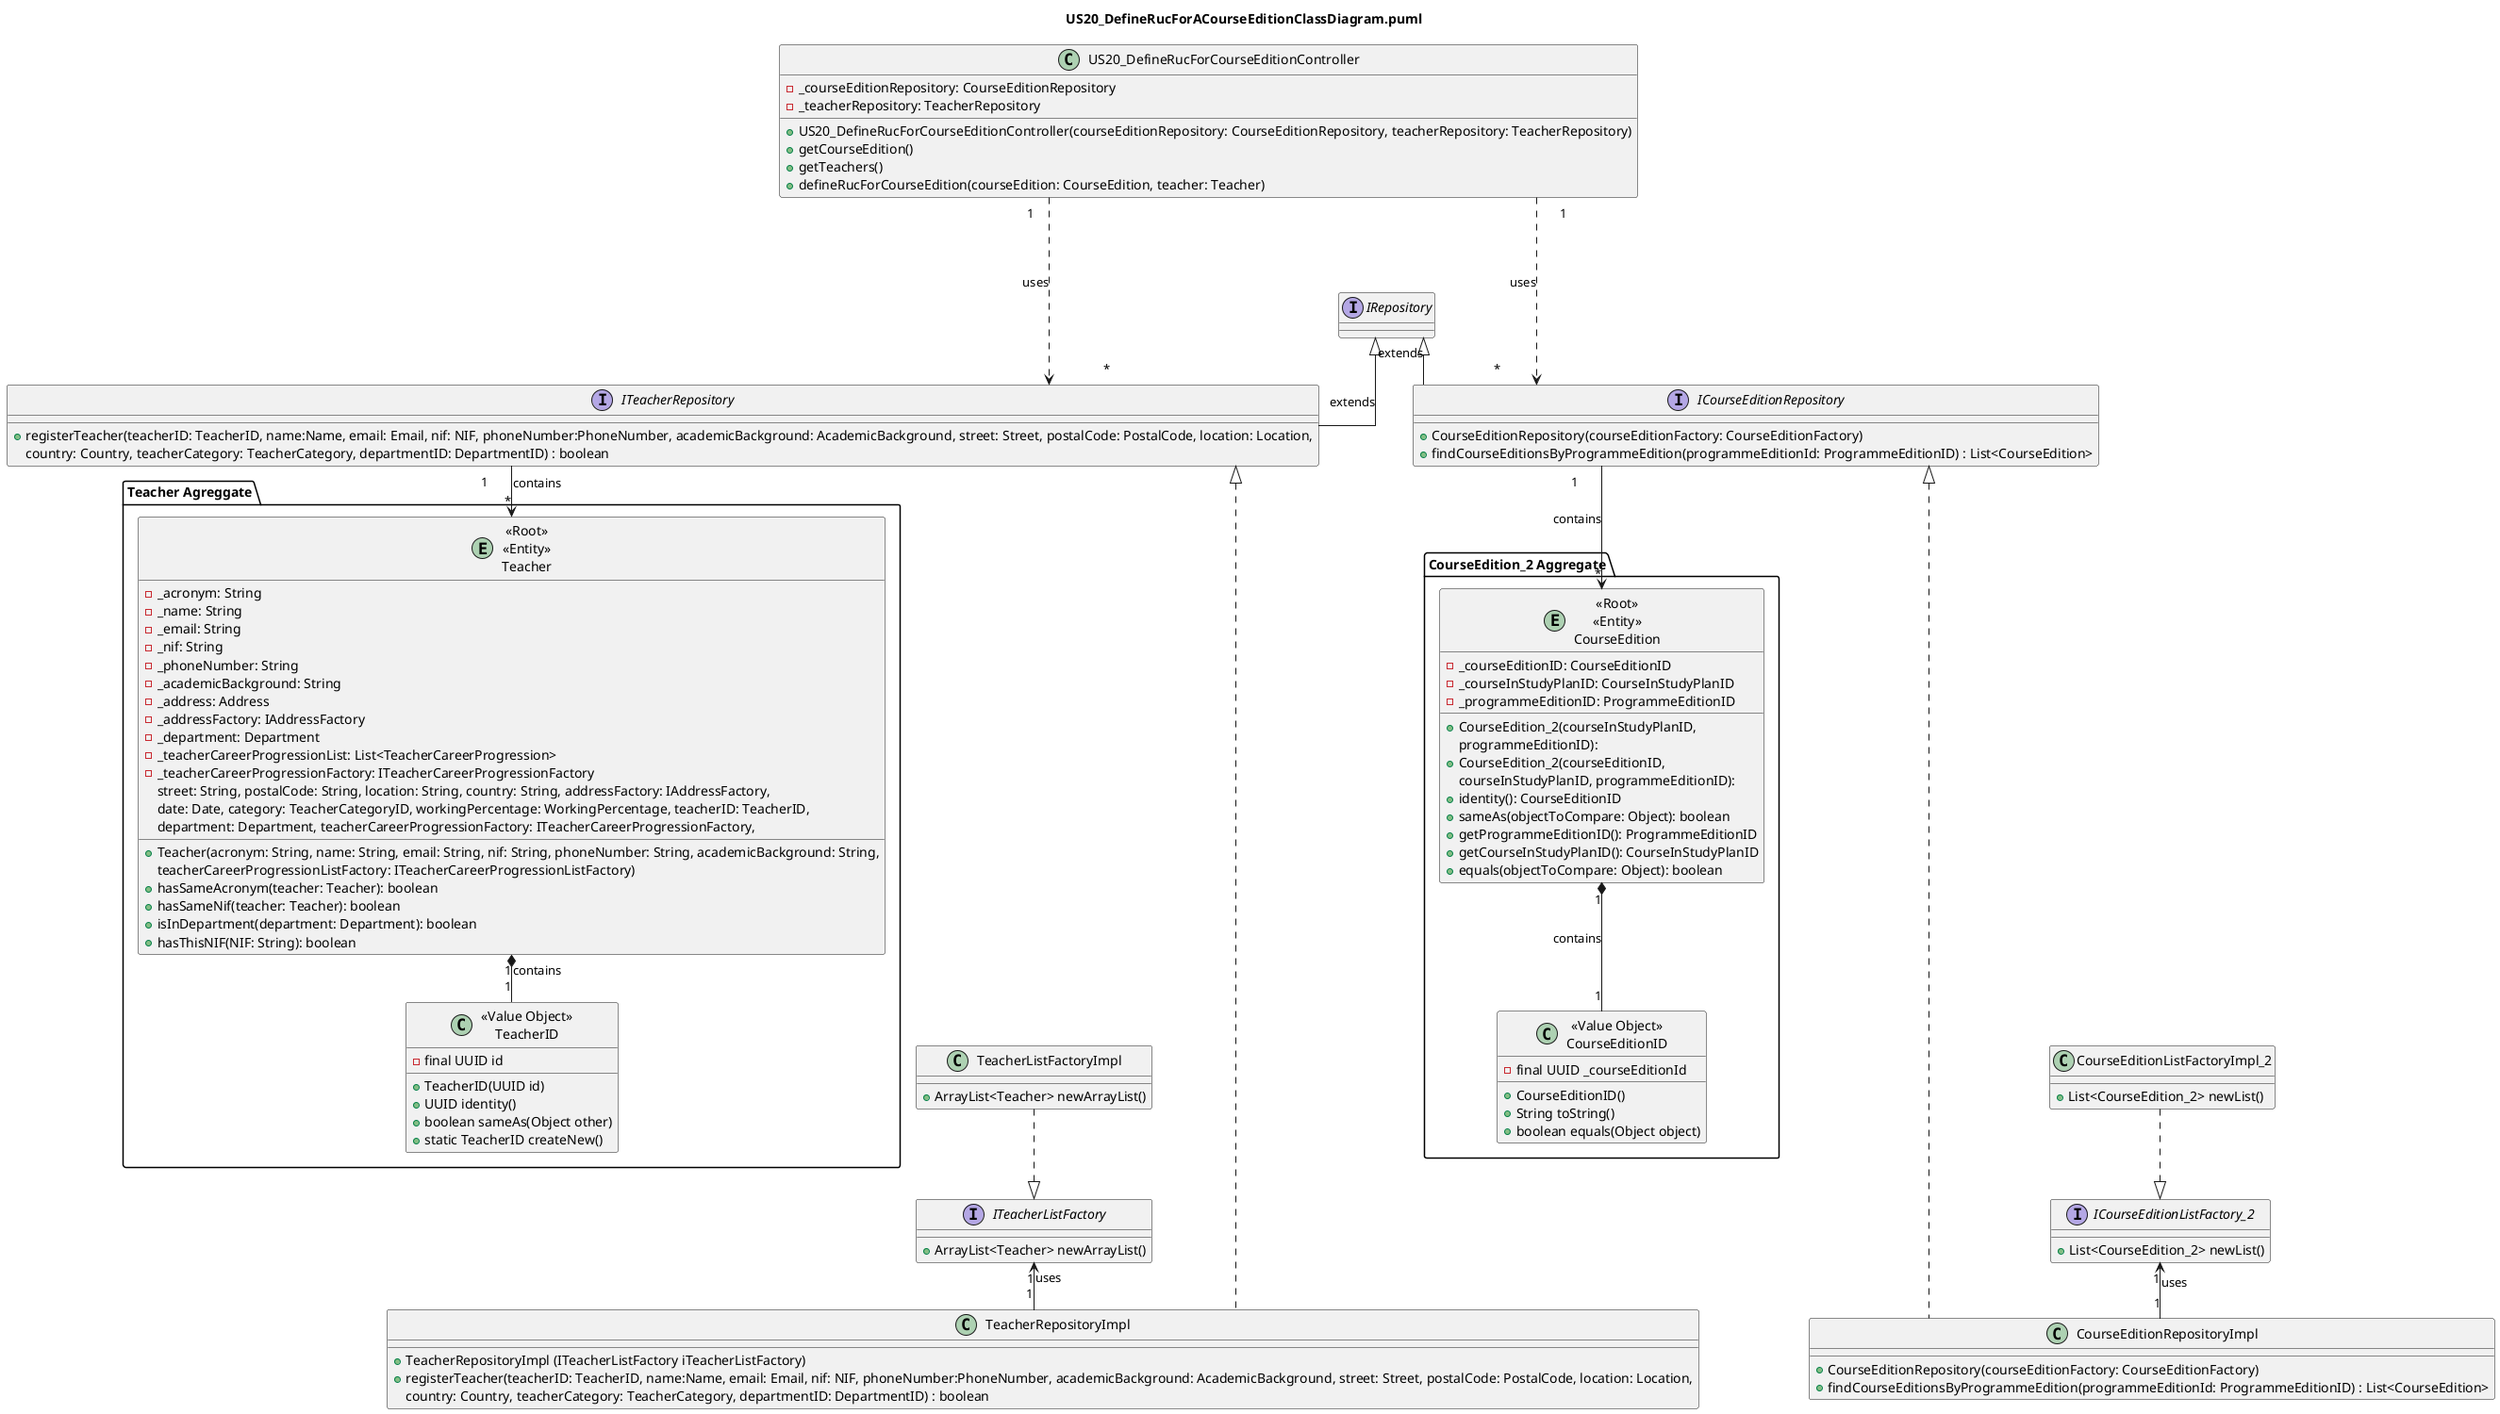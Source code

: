 @startuml

title US20_DefineRucForACourseEditionClassDiagram.puml

skinparam ranksep 50
skinparam linetype ortho
skinparam nodesep 100

class US20_DefineRucForCourseEditionController {
    -_courseEditionRepository: CourseEditionRepository
    -_teacherRepository: TeacherRepository
    +US20_DefineRucForCourseEditionController(courseEditionRepository: CourseEditionRepository, teacherRepository: TeacherRepository)
    +getCourseEdition()
    +getTeachers()
    +defineRucForCourseEdition(courseEdition: CourseEdition, teacher: Teacher)
}

interface ITeacherRepository{
+registerTeacher(teacherID: TeacherID, name:Name, email: Email, nif: NIF, phoneNumber:PhoneNumber, academicBackground: AcademicBackground, street: Street, postalCode: PostalCode, location: Location,
                          country: Country, teacherCategory: TeacherCategory, departmentID: DepartmentID) : boolean
}

class TeacherRepositoryImpl {
+TeacherRepositoryImpl (ITeacherListFactory iTeacherListFactory)
+registerTeacher(teacherID: TeacherID, name:Name, email: Email, nif: NIF, phoneNumber:PhoneNumber, academicBackground: AcademicBackground, street: Street, postalCode: PostalCode, location: Location,
                           country: Country, teacherCategory: TeacherCategory, departmentID: DepartmentID) : boolean
}

interface ITeacherListFactory {
    + ArrayList<Teacher> newArrayList()
}

class TeacherListFactoryImpl {
    + ArrayList<Teacher> newArrayList()
}

interface ICourseEditionRepository {
    +CourseEditionRepository(courseEditionFactory: CourseEditionFactory)
    +findCourseEditionsByProgrammeEdition(programmeEditionId: ProgrammeEditionID) : List<CourseEdition>
}

class CourseEditionRepositoryImpl {
    +CourseEditionRepository(courseEditionFactory: CourseEditionFactory)
    +findCourseEditionsByProgrammeEdition(programmeEditionId: ProgrammeEditionID) : List<CourseEdition>
}

interface ICourseEditionListFactory_2 {
    + List<CourseEdition_2> newList()
}

class CourseEditionListFactoryImpl_2 {
    + List<CourseEdition_2> newList()
}


package "Teacher Agreggate" {
    entity "<<Root>>\n<<Entity>>\nTeacher" {
            -_acronym: String
            -_name: String
            -_email: String
            -_nif: String
            -_phoneNumber: String
            -_academicBackground: String
            -_address: Address
            -_addressFactory: IAddressFactory
            -_department: Department
            -_teacherCareerProgressionList: List<TeacherCareerProgression>
            -_teacherCareerProgressionFactory: ITeacherCareerProgressionFactory
            +Teacher(acronym: String, name: String, email: String, nif: String, phoneNumber: String, academicBackground: String,
                     street: String, postalCode: String, location: String, country: String, addressFactory: IAddressFactory,
                     date: Date, category: TeacherCategoryID, workingPercentage: WorkingPercentage, teacherID: TeacherID,
                     department: Department, teacherCareerProgressionFactory: ITeacherCareerProgressionFactory,
                     teacherCareerProgressionListFactory: ITeacherCareerProgressionListFactory)
            +hasSameAcronym(teacher: Teacher): boolean
            +hasSameNif(teacher: Teacher): boolean
            +isInDepartment(department: Department): boolean
            +hasThisNIF(NIF: String): boolean
    }

    class "<<Value Object>>\nTeacherID" {
            - final UUID id
            + TeacherID(UUID id)
            + UUID identity()
            + boolean sameAs(Object other)
            + static TeacherID createNew()
    }
}

package "CourseEdition_2 Aggregate" {
    entity "<<Root>>\n<<Entity>>\nCourseEdition" {
            - _courseEditionID: CourseEditionID
            - _courseInStudyPlanID: CourseInStudyPlanID
            - _programmeEditionID: ProgrammeEditionID
            + CourseEdition_2(courseInStudyPlanID,
               programmeEditionID):
             + CourseEdition_2(courseEditionID,
               courseInStudyPlanID, programmeEditionID):
             + identity(): CourseEditionID
             + sameAs(objectToCompare: Object): boolean
             + getProgrammeEditionID(): ProgrammeEditionID
             + getCourseInStudyPlanID(): CourseInStudyPlanID
             + equals(objectToCompare: Object): boolean
    }

    class "<<Value Object>>\nCourseEditionID" {
            - final UUID _courseEditionId
            + CourseEditionID()
            + String toString()
            + boolean equals(Object object)
    }
}

interface IRepository {}

ITeacherRepository -up-|> IRepository : extends
ICourseEditionRepository -up-|> IRepository : extends

"<<Root>>\n<<Entity>>\nTeacher" "1" *-- "1" "<<Value Object>>\nTeacherID" : contains
"<<Root>>\n<<Entity>>\nCourseEdition" "1" *-- "1" "<<Value Object>>\nCourseEditionID" : contains

ITeacherRepository <|..... TeacherRepositoryImpl
US20_DefineRucForCourseEditionController "1" ....> "*" ITeacherRepository : uses

ICourseEditionRepository <|..... CourseEditionRepositoryImpl
US20_DefineRucForCourseEditionController "1" ....> "*" ICourseEditionRepository : uses

ITeacherRepository "1" -down-> "*" "<<Root>>\n<<Entity>>\nTeacher" : contains
ICourseEditionRepository "1" -down-> "*" "<<Root>>\n<<Entity>>\nCourseEdition" : contains

TeacherRepositoryImpl "1" -up-> "1" ITeacherListFactory : uses
TeacherListFactoryImpl ..|> ITeacherListFactory

CourseEditionRepositoryImpl "1" -up-> "1" ICourseEditionListFactory_2 : uses
CourseEditionListFactoryImpl_2 ..|> ICourseEditionListFactory_2

@enduml














